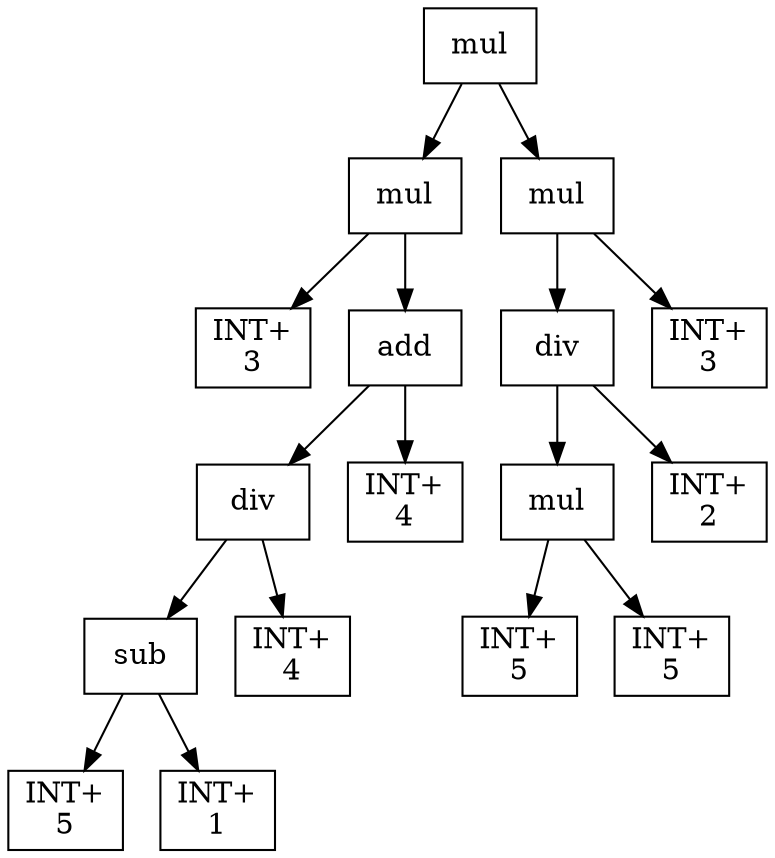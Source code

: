 digraph expr {
  node [shape=box];
  n1 [label="mul"];
  n2 [label="mul"];
  n3 [label="INT+\n3"];
  n4 [label="add"];
  n5 [label="div"];
  n6 [label="sub"];
  n7 [label="INT+\n5"];
  n8 [label="INT+\n1"];
  n6 -> n7;
  n6 -> n8;
  n9 [label="INT+\n4"];
  n5 -> n6;
  n5 -> n9;
  n10 [label="INT+\n4"];
  n4 -> n5;
  n4 -> n10;
  n2 -> n3;
  n2 -> n4;
  n11 [label="mul"];
  n12 [label="div"];
  n13 [label="mul"];
  n14 [label="INT+\n5"];
  n15 [label="INT+\n5"];
  n13 -> n14;
  n13 -> n15;
  n16 [label="INT+\n2"];
  n12 -> n13;
  n12 -> n16;
  n17 [label="INT+\n3"];
  n11 -> n12;
  n11 -> n17;
  n1 -> n2;
  n1 -> n11;
}